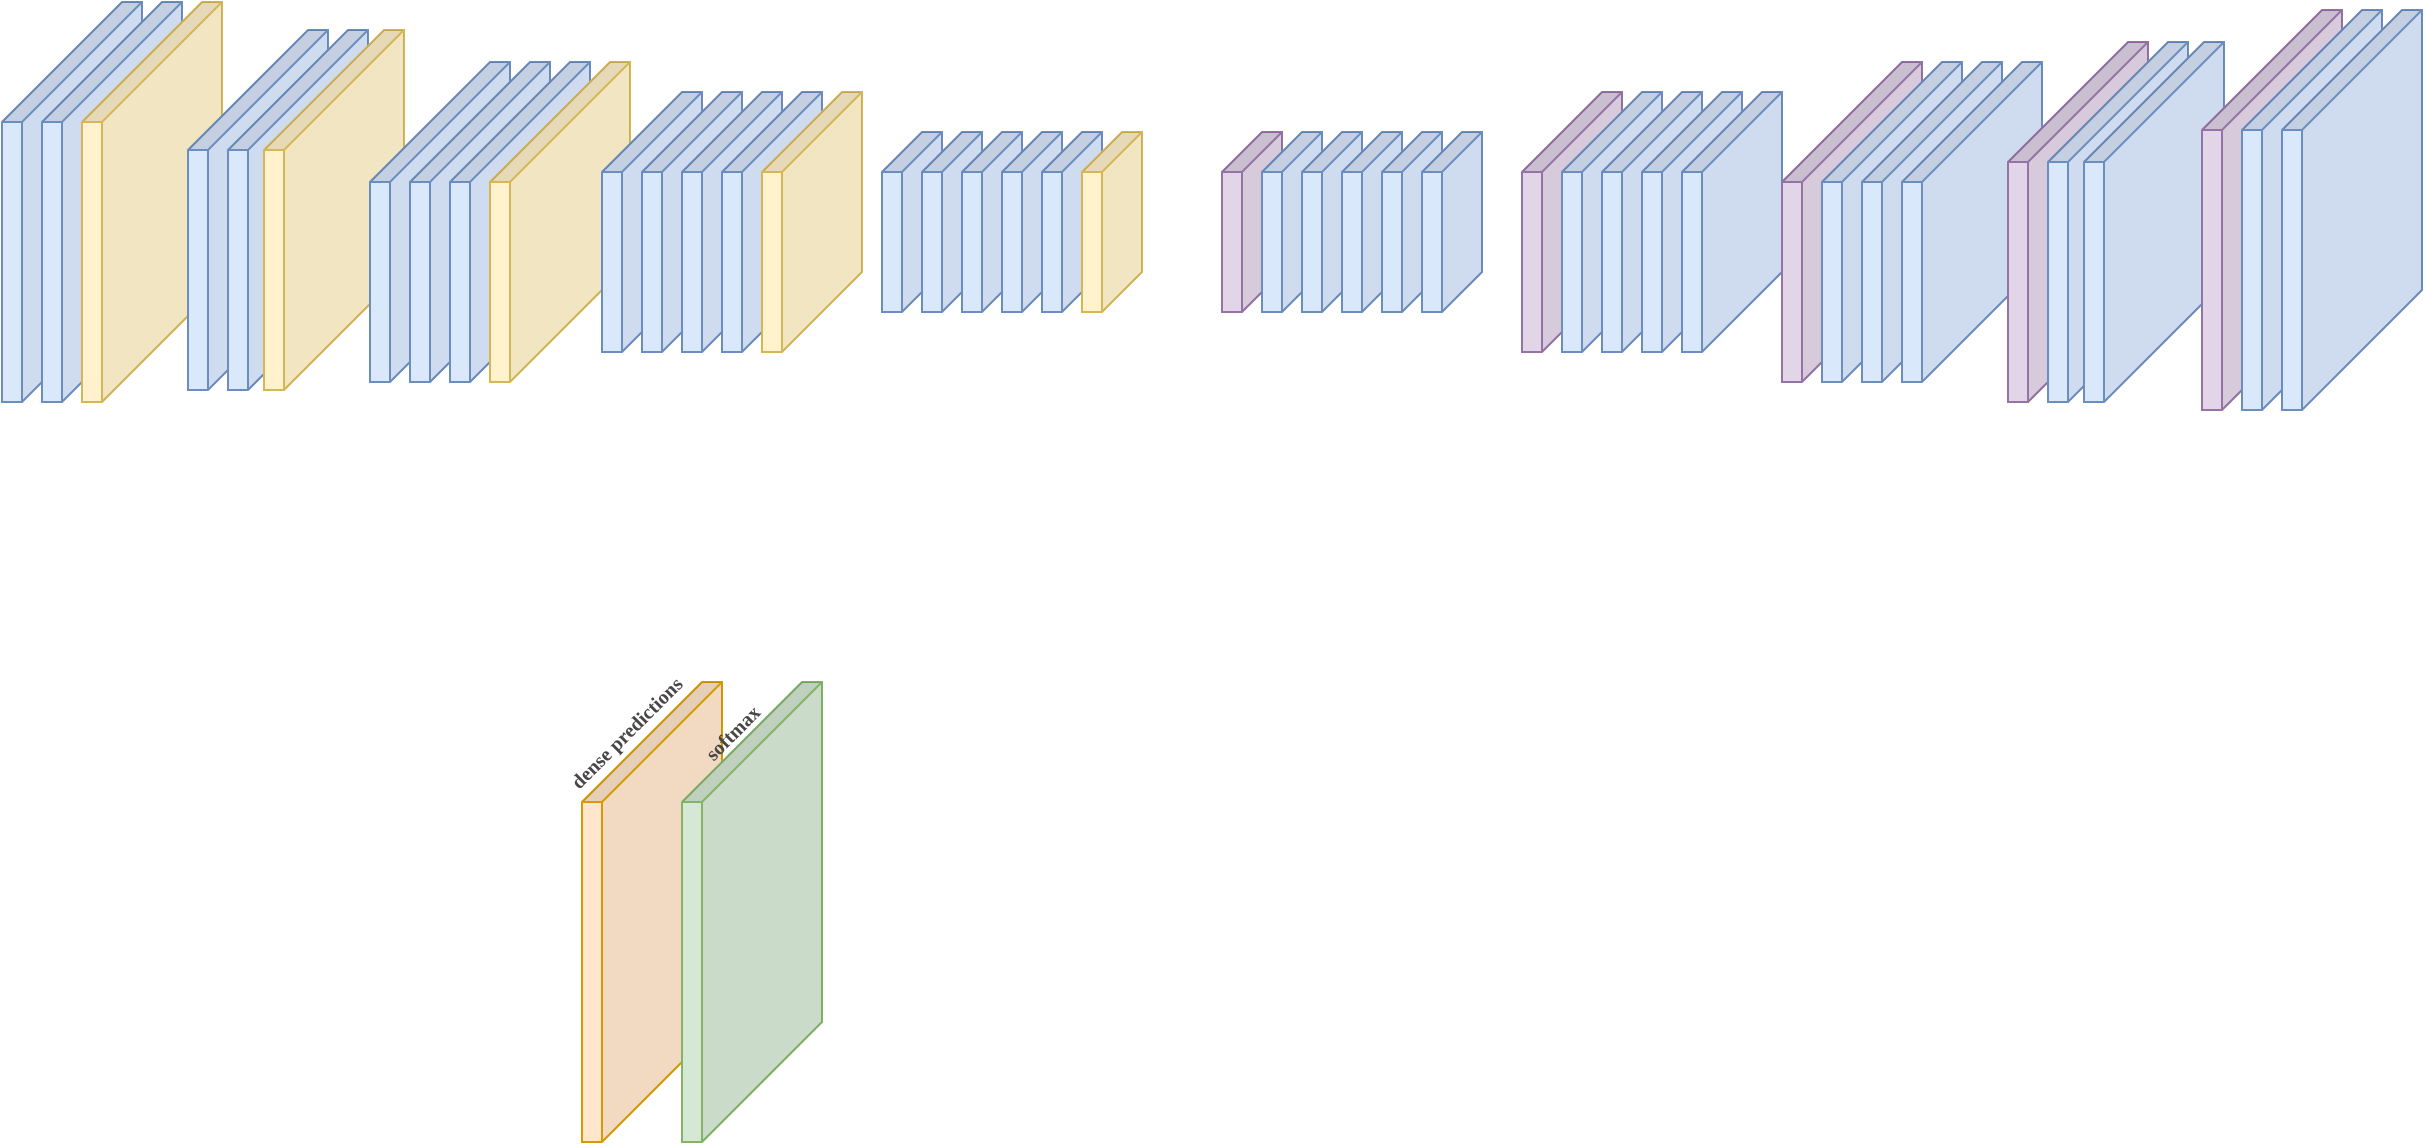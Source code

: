 <mxfile version="21.1.2" type="github">
  <diagram name="第 1 页" id="C3Rt4zPMQhMByHxWCD_6">
    <mxGraphModel dx="1795" dy="995" grid="1" gridSize="10" guides="1" tooltips="1" connect="1" arrows="1" fold="1" page="1" pageScale="1" pageWidth="827" pageHeight="1169" math="0" shadow="0">
      <root>
        <mxCell id="0" />
        <mxCell id="1" parent="0" />
        <mxCell id="XNQVcV-ULBvw991r1sIG-1" value="" style="shape=cube;whiteSpace=wrap;html=1;boundedLbl=1;backgroundOutline=1;darkOpacity=0.05;darkOpacity2=0.1;rotation=0;size=60;direction=south;flipH=0;flipV=0;fillColor=#dae8fc;strokeColor=#6c8ebf;" vertex="1" parent="1">
          <mxGeometry x="100" y="130" width="70" height="200" as="geometry" />
        </mxCell>
        <mxCell id="XNQVcV-ULBvw991r1sIG-4" value="" style="shape=cube;whiteSpace=wrap;html=1;boundedLbl=1;backgroundOutline=1;darkOpacity=0.05;darkOpacity2=0.1;rotation=0;size=60;direction=south;flipH=0;flipV=0;fillColor=#dae8fc;strokeColor=#6c8ebf;" vertex="1" parent="1">
          <mxGeometry x="120" y="130" width="70" height="200" as="geometry" />
        </mxCell>
        <mxCell id="XNQVcV-ULBvw991r1sIG-5" value="" style="shape=cube;whiteSpace=wrap;html=1;boundedLbl=1;backgroundOutline=1;darkOpacity=0.05;darkOpacity2=0.1;rotation=0;size=60;direction=south;flipH=0;flipV=0;fillColor=#fff2cc;strokeColor=#d6b656;" vertex="1" parent="1">
          <mxGeometry x="140" y="130" width="70" height="200" as="geometry" />
        </mxCell>
        <mxCell id="XNQVcV-ULBvw991r1sIG-6" value="" style="shape=cube;whiteSpace=wrap;html=1;boundedLbl=1;backgroundOutline=1;darkOpacity=0.05;darkOpacity2=0.1;rotation=0;size=60;direction=south;flipH=0;flipV=0;fillColor=#dae8fc;strokeColor=#6c8ebf;" vertex="1" parent="1">
          <mxGeometry x="193" y="144" width="70" height="180" as="geometry" />
        </mxCell>
        <mxCell id="XNQVcV-ULBvw991r1sIG-9" value="" style="shape=cube;whiteSpace=wrap;html=1;boundedLbl=1;backgroundOutline=1;darkOpacity=0.05;darkOpacity2=0.1;rotation=0;size=60;direction=south;flipH=0;flipV=0;fillColor=#dae8fc;strokeColor=#6c8ebf;" vertex="1" parent="1">
          <mxGeometry x="213" y="144" width="70" height="180" as="geometry" />
        </mxCell>
        <mxCell id="XNQVcV-ULBvw991r1sIG-10" value="" style="shape=cube;whiteSpace=wrap;html=1;boundedLbl=1;backgroundOutline=1;darkOpacity=0.05;darkOpacity2=0.1;rotation=0;size=60;direction=south;flipH=0;flipV=0;fillColor=#fff2cc;strokeColor=#d6b656;" vertex="1" parent="1">
          <mxGeometry x="231" y="144" width="70" height="180" as="geometry" />
        </mxCell>
        <mxCell id="XNQVcV-ULBvw991r1sIG-11" value="" style="shape=cube;whiteSpace=wrap;html=1;boundedLbl=1;backgroundOutline=1;darkOpacity=0.05;darkOpacity2=0.1;rotation=0;size=60;direction=south;flipH=0;flipV=0;fillColor=#dae8fc;strokeColor=#6c8ebf;" vertex="1" parent="1">
          <mxGeometry x="284" y="160" width="70" height="160" as="geometry" />
        </mxCell>
        <mxCell id="XNQVcV-ULBvw991r1sIG-12" value="" style="shape=cube;whiteSpace=wrap;html=1;boundedLbl=1;backgroundOutline=1;darkOpacity=0.05;darkOpacity2=0.1;rotation=0;size=60;direction=south;flipH=0;flipV=0;fillColor=#dae8fc;strokeColor=#6c8ebf;" vertex="1" parent="1">
          <mxGeometry x="304" y="160" width="70" height="160" as="geometry" />
        </mxCell>
        <mxCell id="XNQVcV-ULBvw991r1sIG-13" value="" style="shape=cube;whiteSpace=wrap;html=1;boundedLbl=1;backgroundOutline=1;darkOpacity=0.05;darkOpacity2=0.1;rotation=0;size=60;direction=south;flipH=0;flipV=0;fillColor=#dae8fc;strokeColor=#6c8ebf;" vertex="1" parent="1">
          <mxGeometry x="324" y="160" width="70" height="160" as="geometry" />
        </mxCell>
        <mxCell id="XNQVcV-ULBvw991r1sIG-14" value="" style="shape=cube;whiteSpace=wrap;html=1;boundedLbl=1;backgroundOutline=1;darkOpacity=0.05;darkOpacity2=0.1;rotation=0;size=60;direction=south;flipH=0;flipV=0;fillColor=#fff2cc;strokeColor=#d6b656;" vertex="1" parent="1">
          <mxGeometry x="344" y="160" width="70" height="160" as="geometry" />
        </mxCell>
        <mxCell id="XNQVcV-ULBvw991r1sIG-15" value="" style="shape=cube;whiteSpace=wrap;html=1;boundedLbl=1;backgroundOutline=1;darkOpacity=0.05;darkOpacity2=0.1;rotation=0;size=40;direction=south;flipH=0;flipV=0;fillColor=#dae8fc;strokeColor=#6c8ebf;" vertex="1" parent="1">
          <mxGeometry x="400" y="175" width="50" height="130" as="geometry" />
        </mxCell>
        <mxCell id="XNQVcV-ULBvw991r1sIG-16" value="" style="shape=cube;whiteSpace=wrap;html=1;boundedLbl=1;backgroundOutline=1;darkOpacity=0.05;darkOpacity2=0.1;rotation=0;size=40;direction=south;flipH=0;flipV=0;fillColor=#dae8fc;strokeColor=#6c8ebf;" vertex="1" parent="1">
          <mxGeometry x="420" y="175" width="50" height="130" as="geometry" />
        </mxCell>
        <mxCell id="XNQVcV-ULBvw991r1sIG-17" value="" style="shape=cube;whiteSpace=wrap;html=1;boundedLbl=1;backgroundOutline=1;darkOpacity=0.05;darkOpacity2=0.1;rotation=0;size=40;direction=south;flipH=0;flipV=0;fillColor=#dae8fc;strokeColor=#6c8ebf;" vertex="1" parent="1">
          <mxGeometry x="440" y="175" width="50" height="130" as="geometry" />
        </mxCell>
        <mxCell id="XNQVcV-ULBvw991r1sIG-18" value="" style="shape=cube;whiteSpace=wrap;html=1;boundedLbl=1;backgroundOutline=1;darkOpacity=0.05;darkOpacity2=0.1;rotation=0;size=40;direction=south;flipH=0;flipV=0;fillColor=#dae8fc;strokeColor=#6c8ebf;" vertex="1" parent="1">
          <mxGeometry x="460" y="175" width="50" height="130" as="geometry" />
        </mxCell>
        <mxCell id="XNQVcV-ULBvw991r1sIG-19" value="" style="shape=cube;whiteSpace=wrap;html=1;boundedLbl=1;backgroundOutline=1;darkOpacity=0.05;darkOpacity2=0.1;rotation=0;size=40;direction=south;flipH=0;flipV=0;fillColor=#fff2cc;strokeColor=#d6b656;" vertex="1" parent="1">
          <mxGeometry x="480" y="175" width="50" height="130" as="geometry" />
        </mxCell>
        <mxCell id="XNQVcV-ULBvw991r1sIG-20" value="" style="shape=cube;whiteSpace=wrap;html=1;boundedLbl=1;backgroundOutline=1;darkOpacity=0.05;darkOpacity2=0.1;rotation=0;size=20;direction=south;flipH=0;flipV=0;fillColor=#dae8fc;strokeColor=#6c8ebf;" vertex="1" parent="1">
          <mxGeometry x="540" y="195" width="30" height="90" as="geometry" />
        </mxCell>
        <mxCell id="XNQVcV-ULBvw991r1sIG-21" value="" style="shape=cube;whiteSpace=wrap;html=1;boundedLbl=1;backgroundOutline=1;darkOpacity=0.05;darkOpacity2=0.1;rotation=0;size=20;direction=south;flipH=0;flipV=0;fillColor=#dae8fc;strokeColor=#6c8ebf;" vertex="1" parent="1">
          <mxGeometry x="560" y="195" width="30" height="90" as="geometry" />
        </mxCell>
        <mxCell id="XNQVcV-ULBvw991r1sIG-22" value="" style="shape=cube;whiteSpace=wrap;html=1;boundedLbl=1;backgroundOutline=1;darkOpacity=0.05;darkOpacity2=0.1;rotation=0;size=20;direction=south;flipH=0;flipV=0;fillColor=#dae8fc;strokeColor=#6c8ebf;" vertex="1" parent="1">
          <mxGeometry x="580" y="195" width="30" height="90" as="geometry" />
        </mxCell>
        <mxCell id="XNQVcV-ULBvw991r1sIG-23" value="" style="shape=cube;whiteSpace=wrap;html=1;boundedLbl=1;backgroundOutline=1;darkOpacity=0.05;darkOpacity2=0.1;rotation=0;size=20;direction=south;flipH=0;flipV=0;fillColor=#dae8fc;strokeColor=#6c8ebf;" vertex="1" parent="1">
          <mxGeometry x="600" y="195" width="30" height="90" as="geometry" />
        </mxCell>
        <mxCell id="XNQVcV-ULBvw991r1sIG-24" value="" style="shape=cube;whiteSpace=wrap;html=1;boundedLbl=1;backgroundOutline=1;darkOpacity=0.05;darkOpacity2=0.1;rotation=0;size=20;direction=south;flipH=0;flipV=0;fillColor=#dae8fc;strokeColor=#6c8ebf;" vertex="1" parent="1">
          <mxGeometry x="620" y="195" width="30" height="90" as="geometry" />
        </mxCell>
        <mxCell id="XNQVcV-ULBvw991r1sIG-25" value="" style="shape=cube;whiteSpace=wrap;html=1;boundedLbl=1;backgroundOutline=1;darkOpacity=0.05;darkOpacity2=0.1;rotation=0;size=20;direction=south;flipH=0;flipV=0;fillColor=#fff2cc;strokeColor=#d6b656;" vertex="1" parent="1">
          <mxGeometry x="640" y="195" width="30" height="90" as="geometry" />
        </mxCell>
        <mxCell id="XNQVcV-ULBvw991r1sIG-26" value="" style="shape=cube;whiteSpace=wrap;html=1;boundedLbl=1;backgroundOutline=1;darkOpacity=0.05;darkOpacity2=0.1;rotation=0;size=20;direction=south;flipH=0;flipV=0;fillColor=#e1d5e7;strokeColor=#9673a6;" vertex="1" parent="1">
          <mxGeometry x="710" y="195" width="30" height="90" as="geometry" />
        </mxCell>
        <mxCell id="XNQVcV-ULBvw991r1sIG-27" value="" style="shape=cube;whiteSpace=wrap;html=1;boundedLbl=1;backgroundOutline=1;darkOpacity=0.05;darkOpacity2=0.1;rotation=0;size=20;direction=south;flipH=0;flipV=0;fillColor=#dae8fc;strokeColor=#6c8ebf;" vertex="1" parent="1">
          <mxGeometry x="730" y="195" width="30" height="90" as="geometry" />
        </mxCell>
        <mxCell id="XNQVcV-ULBvw991r1sIG-28" value="" style="shape=cube;whiteSpace=wrap;html=1;boundedLbl=1;backgroundOutline=1;darkOpacity=0.05;darkOpacity2=0.1;rotation=0;size=20;direction=south;flipH=0;flipV=0;fillColor=#dae8fc;strokeColor=#6c8ebf;" vertex="1" parent="1">
          <mxGeometry x="750" y="195" width="30" height="90" as="geometry" />
        </mxCell>
        <mxCell id="XNQVcV-ULBvw991r1sIG-29" value="" style="shape=cube;whiteSpace=wrap;html=1;boundedLbl=1;backgroundOutline=1;darkOpacity=0.05;darkOpacity2=0.1;rotation=0;size=20;direction=south;flipH=0;flipV=0;fillColor=#dae8fc;strokeColor=#6c8ebf;" vertex="1" parent="1">
          <mxGeometry x="770" y="195" width="30" height="90" as="geometry" />
        </mxCell>
        <mxCell id="XNQVcV-ULBvw991r1sIG-30" value="" style="shape=cube;whiteSpace=wrap;html=1;boundedLbl=1;backgroundOutline=1;darkOpacity=0.05;darkOpacity2=0.1;rotation=0;size=20;direction=south;flipH=0;flipV=0;fillColor=#dae8fc;strokeColor=#6c8ebf;" vertex="1" parent="1">
          <mxGeometry x="790" y="195" width="30" height="90" as="geometry" />
        </mxCell>
        <mxCell id="XNQVcV-ULBvw991r1sIG-31" value="" style="shape=cube;whiteSpace=wrap;html=1;boundedLbl=1;backgroundOutline=1;darkOpacity=0.05;darkOpacity2=0.1;rotation=0;size=20;direction=south;flipH=0;flipV=0;fillColor=#dae8fc;strokeColor=#6c8ebf;" vertex="1" parent="1">
          <mxGeometry x="810" y="195" width="30" height="90" as="geometry" />
        </mxCell>
        <mxCell id="XNQVcV-ULBvw991r1sIG-32" value="" style="shape=cube;whiteSpace=wrap;html=1;boundedLbl=1;backgroundOutline=1;darkOpacity=0.05;darkOpacity2=0.1;rotation=0;size=40;direction=south;flipH=0;flipV=0;fillColor=#e1d5e7;strokeColor=#9673a6;" vertex="1" parent="1">
          <mxGeometry x="860" y="175" width="50" height="130" as="geometry" />
        </mxCell>
        <mxCell id="XNQVcV-ULBvw991r1sIG-33" value="" style="shape=cube;whiteSpace=wrap;html=1;boundedLbl=1;backgroundOutline=1;darkOpacity=0.05;darkOpacity2=0.1;rotation=0;size=40;direction=south;flipH=0;flipV=0;fillColor=#dae8fc;strokeColor=#6c8ebf;" vertex="1" parent="1">
          <mxGeometry x="880" y="175" width="50" height="130" as="geometry" />
        </mxCell>
        <mxCell id="XNQVcV-ULBvw991r1sIG-34" value="" style="shape=cube;whiteSpace=wrap;html=1;boundedLbl=1;backgroundOutline=1;darkOpacity=0.05;darkOpacity2=0.1;rotation=0;size=40;direction=south;flipH=0;flipV=0;fillColor=#dae8fc;strokeColor=#6c8ebf;" vertex="1" parent="1">
          <mxGeometry x="900" y="175" width="50" height="130" as="geometry" />
        </mxCell>
        <mxCell id="XNQVcV-ULBvw991r1sIG-35" value="" style="shape=cube;whiteSpace=wrap;html=1;boundedLbl=1;backgroundOutline=1;darkOpacity=0.05;darkOpacity2=0.1;rotation=0;size=40;direction=south;flipH=0;flipV=0;fillColor=#dae8fc;strokeColor=#6c8ebf;" vertex="1" parent="1">
          <mxGeometry x="920" y="175" width="50" height="130" as="geometry" />
        </mxCell>
        <mxCell id="XNQVcV-ULBvw991r1sIG-36" value="" style="shape=cube;whiteSpace=wrap;html=1;boundedLbl=1;backgroundOutline=1;darkOpacity=0.05;darkOpacity2=0.1;rotation=0;size=40;direction=south;flipH=0;flipV=0;fillColor=#dae8fc;strokeColor=#6c8ebf;" vertex="1" parent="1">
          <mxGeometry x="940" y="175" width="50" height="130" as="geometry" />
        </mxCell>
        <mxCell id="XNQVcV-ULBvw991r1sIG-37" value="" style="shape=cube;whiteSpace=wrap;html=1;boundedLbl=1;backgroundOutline=1;darkOpacity=0.05;darkOpacity2=0.1;rotation=0;size=60;direction=south;flipH=0;flipV=0;fillColor=#e1d5e7;strokeColor=#9673a6;" vertex="1" parent="1">
          <mxGeometry x="990" y="160" width="70" height="160" as="geometry" />
        </mxCell>
        <mxCell id="XNQVcV-ULBvw991r1sIG-38" value="" style="shape=cube;whiteSpace=wrap;html=1;boundedLbl=1;backgroundOutline=1;darkOpacity=0.05;darkOpacity2=0.1;rotation=0;size=60;direction=south;flipH=0;flipV=0;fillColor=#dae8fc;strokeColor=#6c8ebf;" vertex="1" parent="1">
          <mxGeometry x="1010" y="160" width="70" height="160" as="geometry" />
        </mxCell>
        <mxCell id="XNQVcV-ULBvw991r1sIG-39" value="" style="shape=cube;whiteSpace=wrap;html=1;boundedLbl=1;backgroundOutline=1;darkOpacity=0.05;darkOpacity2=0.1;rotation=0;size=60;direction=south;flipH=0;flipV=0;fillColor=#dae8fc;strokeColor=#6c8ebf;" vertex="1" parent="1">
          <mxGeometry x="1030" y="160" width="70" height="160" as="geometry" />
        </mxCell>
        <mxCell id="XNQVcV-ULBvw991r1sIG-40" value="" style="shape=cube;whiteSpace=wrap;html=1;boundedLbl=1;backgroundOutline=1;darkOpacity=0.05;darkOpacity2=0.1;rotation=0;size=60;direction=south;flipH=0;flipV=0;fillColor=#dae8fc;strokeColor=#6c8ebf;" vertex="1" parent="1">
          <mxGeometry x="1050" y="160" width="70" height="160" as="geometry" />
        </mxCell>
        <mxCell id="XNQVcV-ULBvw991r1sIG-41" value="" style="shape=cube;whiteSpace=wrap;html=1;boundedLbl=1;backgroundOutline=1;darkOpacity=0.05;darkOpacity2=0.1;rotation=0;size=60;direction=south;flipH=0;flipV=0;fillColor=#e1d5e7;strokeColor=#9673a6;" vertex="1" parent="1">
          <mxGeometry x="1103" y="150" width="70" height="180" as="geometry" />
        </mxCell>
        <mxCell id="XNQVcV-ULBvw991r1sIG-42" value="" style="shape=cube;whiteSpace=wrap;html=1;boundedLbl=1;backgroundOutline=1;darkOpacity=0.05;darkOpacity2=0.1;rotation=0;size=60;direction=south;flipH=0;flipV=0;fillColor=#dae8fc;strokeColor=#6c8ebf;" vertex="1" parent="1">
          <mxGeometry x="1123" y="150" width="70" height="180" as="geometry" />
        </mxCell>
        <mxCell id="XNQVcV-ULBvw991r1sIG-43" value="" style="shape=cube;whiteSpace=wrap;html=1;boundedLbl=1;backgroundOutline=1;darkOpacity=0.05;darkOpacity2=0.1;rotation=0;size=60;direction=south;flipH=0;flipV=0;fillColor=#dae8fc;strokeColor=#6c8ebf;" vertex="1" parent="1">
          <mxGeometry x="1141" y="150" width="70" height="180" as="geometry" />
        </mxCell>
        <mxCell id="XNQVcV-ULBvw991r1sIG-44" value="" style="shape=cube;whiteSpace=wrap;html=1;boundedLbl=1;backgroundOutline=1;darkOpacity=0.05;darkOpacity2=0.1;rotation=0;size=60;direction=south;flipH=0;flipV=0;fillColor=#e1d5e7;strokeColor=#9673a6;" vertex="1" parent="1">
          <mxGeometry x="1200" y="134" width="70" height="200" as="geometry" />
        </mxCell>
        <mxCell id="XNQVcV-ULBvw991r1sIG-45" value="" style="shape=cube;whiteSpace=wrap;html=1;boundedLbl=1;backgroundOutline=1;darkOpacity=0.05;darkOpacity2=0.1;rotation=0;size=60;direction=south;flipH=0;flipV=0;fillColor=#dae8fc;strokeColor=#6c8ebf;" vertex="1" parent="1">
          <mxGeometry x="1220" y="134" width="70" height="200" as="geometry" />
        </mxCell>
        <mxCell id="XNQVcV-ULBvw991r1sIG-46" value="" style="shape=cube;whiteSpace=wrap;html=1;boundedLbl=1;backgroundOutline=1;darkOpacity=0.05;darkOpacity2=0.1;rotation=0;size=60;direction=south;flipH=0;flipV=0;fillColor=#dae8fc;strokeColor=#6c8ebf;" vertex="1" parent="1">
          <mxGeometry x="1240" y="134" width="70" height="200" as="geometry" />
        </mxCell>
        <mxCell id="XNQVcV-ULBvw991r1sIG-47" value="" style="shape=cube;whiteSpace=wrap;html=1;boundedLbl=1;backgroundOutline=1;darkOpacity=0.05;darkOpacity2=0.1;rotation=0;size=60;direction=south;flipH=0;flipV=0;fillColor=#ffe6cc;strokeColor=#d79b00;" vertex="1" parent="1">
          <mxGeometry x="390" y="470" width="70" height="230" as="geometry" />
        </mxCell>
        <mxCell id="XNQVcV-ULBvw991r1sIG-48" value="" style="shape=cube;whiteSpace=wrap;html=1;boundedLbl=1;backgroundOutline=1;darkOpacity=0.05;darkOpacity2=0.1;rotation=0;size=60;direction=south;flipH=0;flipV=0;fillColor=#d5e8d4;strokeColor=#82b366;" vertex="1" parent="1">
          <mxGeometry x="440" y="470" width="70" height="230" as="geometry" />
        </mxCell>
        <mxCell id="XNQVcV-ULBvw991r1sIG-49" value="dense predictions" style="text;strokeColor=none;align=center;fillColor=none;html=1;verticalAlign=middle;whiteSpace=wrap;rounded=0;fontFamily=Times New Roman;rotation=-45;fontSize=10;fontStyle=1;fontColor=#494646;" vertex="1" parent="1">
          <mxGeometry x="354" y="480" width="116" height="30" as="geometry" />
        </mxCell>
        <mxCell id="XNQVcV-ULBvw991r1sIG-50" value="softmax" style="text;strokeColor=none;align=center;fillColor=none;html=1;verticalAlign=middle;whiteSpace=wrap;rounded=0;fontFamily=Times New Roman;rotation=-45;fontSize=10;fontStyle=1;fontColor=#494646;" vertex="1" parent="1">
          <mxGeometry x="407" y="480" width="116" height="30" as="geometry" />
        </mxCell>
      </root>
    </mxGraphModel>
  </diagram>
</mxfile>
